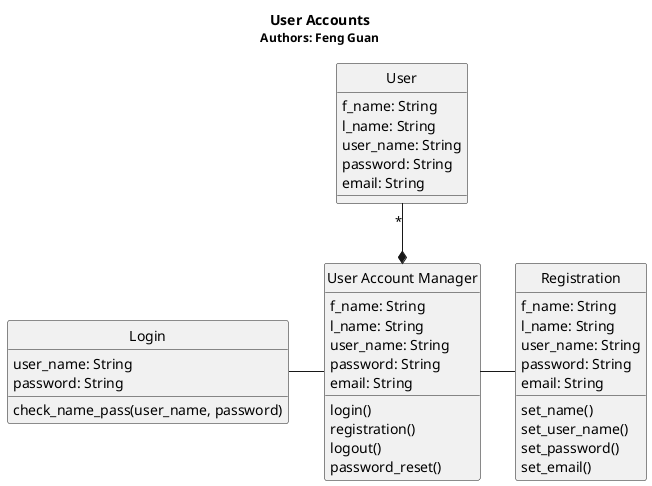 @startuml
hide circle
Title <b>User Accounts</b>\n<size:12>Authors: Feng Guan</size>

class "User Account Manager" as UAM {
f_name: String
l_name: String
user_name: String
password: String
email: String

login()
registration()
logout()
password_reset()
}


class "User" as U {
f_name: String
l_name: String
user_name: String
password: String
email: String


}

class "Registration" as R {
f_name: String
l_name: String
user_name: String
password: String
email: String

set_name()
set_user_name()
set_password()
set_email()
}


class "Login" as login {
user_name: String
password: String

check_name_pass(user_name, password)
}
U "*"-d-* UAM 
login -r- UAM
R -l- UAM 
@enduml
